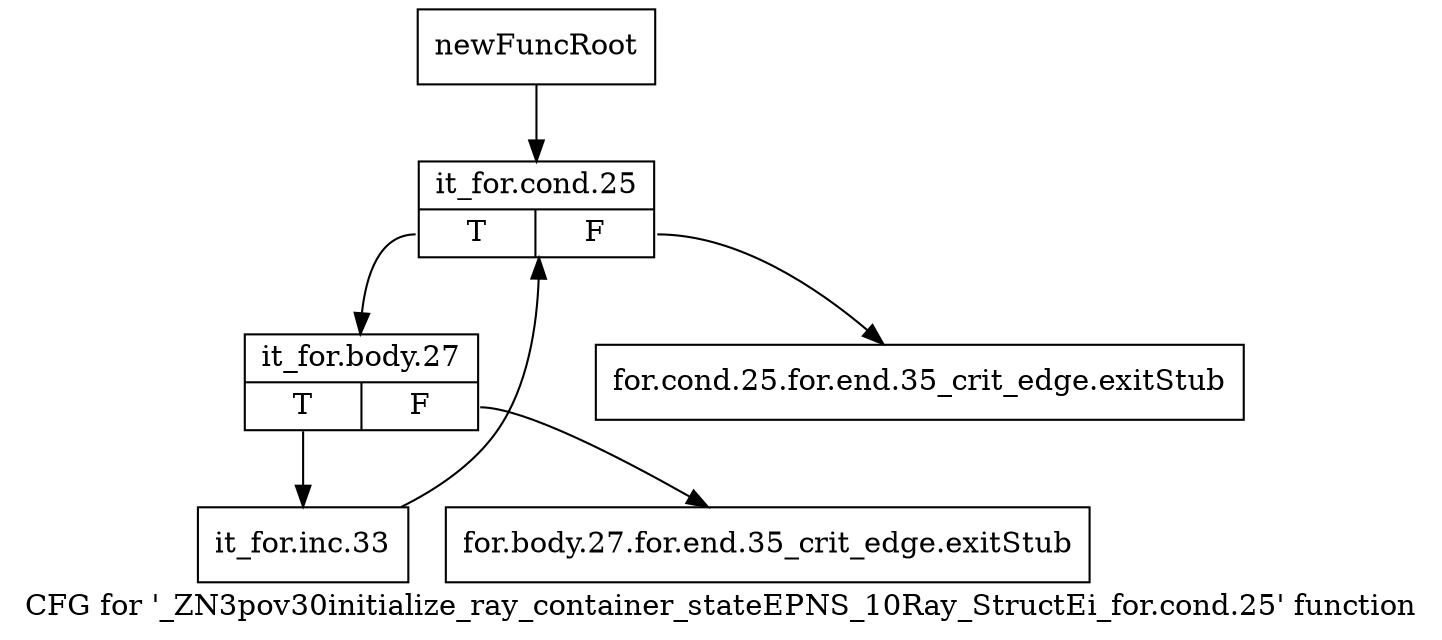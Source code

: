 digraph "CFG for '_ZN3pov30initialize_ray_container_stateEPNS_10Ray_StructEi_for.cond.25' function" {
	label="CFG for '_ZN3pov30initialize_ray_container_stateEPNS_10Ray_StructEi_for.cond.25' function";

	Node0x2bd0fe0 [shape=record,label="{newFuncRoot}"];
	Node0x2bd0fe0 -> Node0x2bd43c0;
	Node0x2bd1030 [shape=record,label="{for.cond.25.for.end.35_crit_edge.exitStub}"];
	Node0x2bd4370 [shape=record,label="{for.body.27.for.end.35_crit_edge.exitStub}"];
	Node0x2bd43c0 [shape=record,label="{it_for.cond.25|{<s0>T|<s1>F}}"];
	Node0x2bd43c0:s0 -> Node0x2bd4410;
	Node0x2bd43c0:s1 -> Node0x2bd1030;
	Node0x2bd4410 [shape=record,label="{it_for.body.27|{<s0>T|<s1>F}}"];
	Node0x2bd4410:s0 -> Node0x2bd4460;
	Node0x2bd4410:s1 -> Node0x2bd4370;
	Node0x2bd4460 [shape=record,label="{it_for.inc.33}"];
	Node0x2bd4460 -> Node0x2bd43c0;
}
